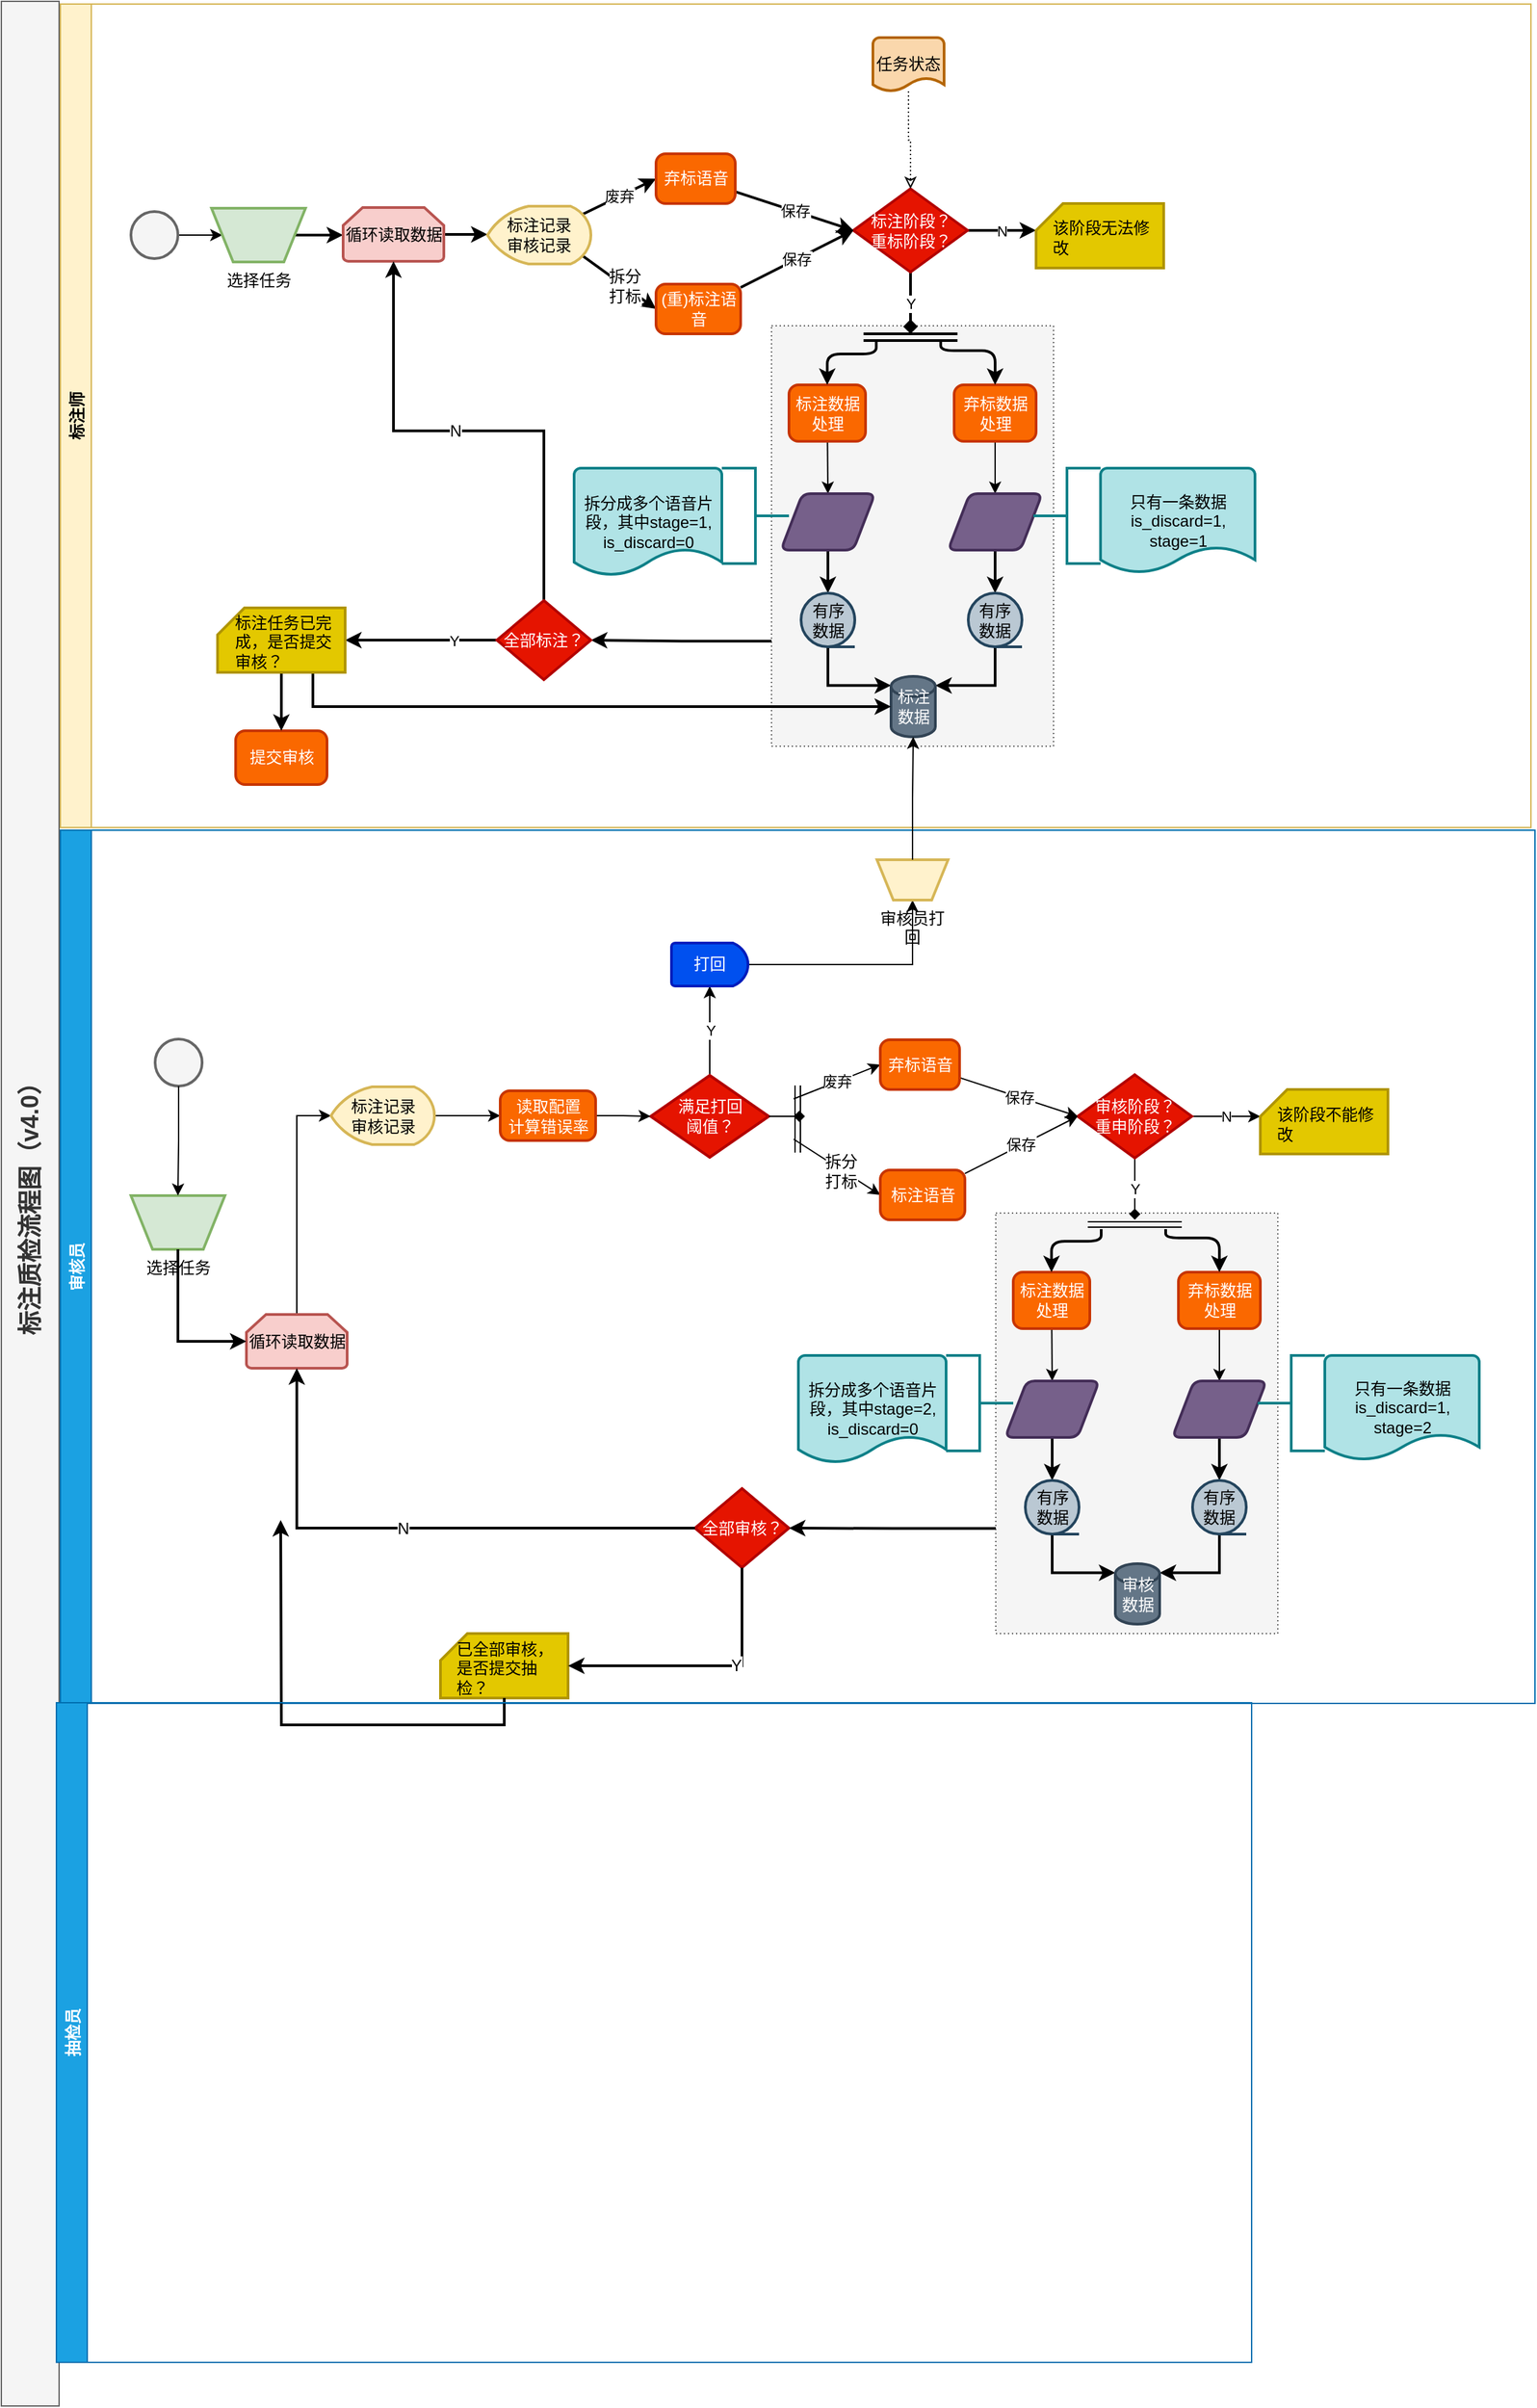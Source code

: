 <mxfile version="11.3.2" type="github" pages="1"><diagram id="u58Il5LebJj5SQy6znpF" name="第 1 页"><mxGraphModel dx="1412" dy="2069" grid="1" gridSize="10" guides="1" tooltips="1" connect="1" arrows="1" fold="1" page="1" pageScale="1" pageWidth="827" pageHeight="1169" math="0" shadow="0"><root><mxCell id="0"/><mxCell id="1" parent="0"/><mxCell id="zQAhxZt7NQ1w7nsfqlbU-1" value="标注师" style="swimlane;fillColor=#fff2cc;strokeColor=#d6b656;rotation=-90;" vertex="1" parent="1"><mxGeometry x="385" y="-326" width="613" height="1095" as="geometry"/></mxCell><mxCell id="zQAhxZt7NQ1w7nsfqlbU-2" value="" style="rounded=0;whiteSpace=wrap;html=1;fillColor=#f5f5f5;strokeColor=#666666;fontColor=#333333;dashed=1;dashPattern=1 2;" vertex="1" parent="zQAhxZt7NQ1w7nsfqlbU-1"><mxGeometry x="288.5" y="480.5" width="210" height="313" as="geometry"/></mxCell><mxCell id="zQAhxZt7NQ1w7nsfqlbU-3" style="edgeStyle=orthogonalEdgeStyle;rounded=0;orthogonalLoop=1;jettySize=auto;html=1;exitX=0;exitY=0.75;exitDx=0;exitDy=0;entryX=1;entryY=0.5;entryDx=0;entryDy=0;entryPerimeter=0;endArrow=classic;endFill=1;strokeWidth=2;" edge="1" parent="zQAhxZt7NQ1w7nsfqlbU-1" source="zQAhxZt7NQ1w7nsfqlbU-2" target="zQAhxZt7NQ1w7nsfqlbU-43"><mxGeometry relative="1" as="geometry"/></mxCell><mxCell id="zQAhxZt7NQ1w7nsfqlbU-4" style="edgeStyle=orthogonalEdgeStyle;rounded=0;orthogonalLoop=1;jettySize=auto;html=1;entryX=0;entryY=0.5;entryDx=0;entryDy=0;" edge="1" parent="zQAhxZt7NQ1w7nsfqlbU-1" source="zQAhxZt7NQ1w7nsfqlbU-5" target="zQAhxZt7NQ1w7nsfqlbU-10"><mxGeometry relative="1" as="geometry"/></mxCell><mxCell id="zQAhxZt7NQ1w7nsfqlbU-5" value="" style="strokeWidth=2;html=1;shape=mxgraph.flowchart.start_2;whiteSpace=wrap;rotation=-90;fillColor=#f5f5f5;strokeColor=#666666;fontColor=#333333;" vertex="1" parent="zQAhxZt7NQ1w7nsfqlbU-1"><mxGeometry x="-188.5" y="395.5" width="35" height="35" as="geometry"/></mxCell><mxCell id="zQAhxZt7NQ1w7nsfqlbU-6" style="rounded=0;orthogonalLoop=1;jettySize=auto;html=1;entryX=0;entryY=0.5;entryDx=0;entryDy=0;exitX=0.92;exitY=0.86;exitDx=0;exitDy=0;exitPerimeter=0;strokeWidth=2;" edge="1" parent="zQAhxZt7NQ1w7nsfqlbU-1" source="zQAhxZt7NQ1w7nsfqlbU-106" target="zQAhxZt7NQ1w7nsfqlbU-17"><mxGeometry relative="1" as="geometry"><mxPoint x="196" y="431.9" as="sourcePoint"/></mxGeometry></mxCell><mxCell id="zQAhxZt7NQ1w7nsfqlbU-7" value="拆分&lt;br&gt;打标" style="text;html=1;resizable=0;points=[];align=center;verticalAlign=middle;labelBackgroundColor=#ffffff;" vertex="1" connectable="0" parent="zQAhxZt7NQ1w7nsfqlbU-6"><mxGeometry x="-0.23" y="-1" relative="1" as="geometry"><mxPoint x="10" y="6.5" as="offset"/></mxGeometry></mxCell><mxCell id="zQAhxZt7NQ1w7nsfqlbU-8" value="废弃" style="edgeStyle=none;rounded=0;orthogonalLoop=1;jettySize=auto;html=1;exitX=0.92;exitY=0.14;exitDx=0;exitDy=0;entryX=0;entryY=0.5;entryDx=0;entryDy=0;exitPerimeter=0;strokeWidth=2;" edge="1" parent="zQAhxZt7NQ1w7nsfqlbU-1" source="zQAhxZt7NQ1w7nsfqlbU-106" target="zQAhxZt7NQ1w7nsfqlbU-19"><mxGeometry relative="1" as="geometry"><mxPoint x="197.5" y="412.5" as="sourcePoint"/></mxGeometry></mxCell><mxCell id="zQAhxZt7NQ1w7nsfqlbU-108" style="edgeStyle=orthogonalEdgeStyle;rounded=0;orthogonalLoop=1;jettySize=auto;html=1;exitX=1;exitY=0.5;exitDx=0;exitDy=0;entryX=0;entryY=0.5;entryDx=0;entryDy=0;entryPerimeter=0;strokeWidth=2;" edge="1" parent="zQAhxZt7NQ1w7nsfqlbU-1" source="zQAhxZt7NQ1w7nsfqlbU-10" target="zQAhxZt7NQ1w7nsfqlbU-38"><mxGeometry relative="1" as="geometry"/></mxCell><mxCell id="zQAhxZt7NQ1w7nsfqlbU-10" value="选择任务" style="verticalLabelPosition=bottom;verticalAlign=top;html=1;strokeWidth=2;shape=trapezoid;perimeter=trapezoidPerimeter;whiteSpace=wrap;size=0.23;arcSize=10;flipV=1;fillColor=#d5e8d4;rotation=0;strokeColor=#82b366;" vertex="1" parent="zQAhxZt7NQ1w7nsfqlbU-1"><mxGeometry x="-128.5" y="393" width="70" height="40" as="geometry"/></mxCell><mxCell id="zQAhxZt7NQ1w7nsfqlbU-11" value="N" style="edgeStyle=orthogonalEdgeStyle;rounded=0;orthogonalLoop=1;jettySize=auto;html=1;entryX=0;entryY=0;entryDx=0;entryDy=20;entryPerimeter=0;strokeWidth=2;" edge="1" parent="zQAhxZt7NQ1w7nsfqlbU-1" source="zQAhxZt7NQ1w7nsfqlbU-13" target="zQAhxZt7NQ1w7nsfqlbU-14"><mxGeometry relative="1" as="geometry"/></mxCell><mxCell id="zQAhxZt7NQ1w7nsfqlbU-12" value="Y" style="edgeStyle=none;rounded=0;orthogonalLoop=1;jettySize=auto;html=1;exitX=0.5;exitY=1;exitDx=0;exitDy=0;exitPerimeter=0;entryX=0.5;entryY=0;entryDx=0;entryDy=0;endArrow=diamond;endFill=1;strokeWidth=2;" edge="1" parent="zQAhxZt7NQ1w7nsfqlbU-1" source="zQAhxZt7NQ1w7nsfqlbU-13"><mxGeometry relative="1" as="geometry"><mxPoint x="392" y="486.5" as="targetPoint"/></mxGeometry></mxCell><mxCell id="zQAhxZt7NQ1w7nsfqlbU-13" value="标注阶段？&lt;br&gt;重标阶段？" style="strokeWidth=2;html=1;shape=mxgraph.flowchart.decision;whiteSpace=wrap;fillColor=#e51400;strokeColor=#B20000;fontColor=#ffffff;" vertex="1" parent="zQAhxZt7NQ1w7nsfqlbU-1"><mxGeometry x="349.5" y="378.5" width="85" height="62" as="geometry"/></mxCell><mxCell id="zQAhxZt7NQ1w7nsfqlbU-14" value="" style="verticalLabelPosition=bottom;verticalAlign=top;html=1;strokeWidth=2;shape=card;whiteSpace=wrap;size=20;arcSize=12;fillColor=#e3c800;strokeColor=#B09500;fontColor=#ffffff;" vertex="1" parent="zQAhxZt7NQ1w7nsfqlbU-1"><mxGeometry x="485.5" y="389.5" width="95" height="48" as="geometry"/></mxCell><mxCell id="zQAhxZt7NQ1w7nsfqlbU-15" value="该阶段无法修改" style="text;html=1;strokeColor=none;fillColor=none;align=left;verticalAlign=middle;whiteSpace=wrap;rounded=0;" vertex="1" parent="zQAhxZt7NQ1w7nsfqlbU-1"><mxGeometry x="495.5" y="405" width="75" height="20" as="geometry"/></mxCell><mxCell id="zQAhxZt7NQ1w7nsfqlbU-16" value="保存" style="edgeStyle=none;rounded=0;orthogonalLoop=1;jettySize=auto;html=1;entryX=0;entryY=0.5;entryDx=0;entryDy=0;entryPerimeter=0;strokeWidth=2;" edge="1" parent="zQAhxZt7NQ1w7nsfqlbU-1" source="zQAhxZt7NQ1w7nsfqlbU-17" target="zQAhxZt7NQ1w7nsfqlbU-13"><mxGeometry relative="1" as="geometry"/></mxCell><mxCell id="zQAhxZt7NQ1w7nsfqlbU-17" value="(重)标注语音" style="rounded=1;whiteSpace=wrap;html=1;absoluteArcSize=1;arcSize=14;strokeWidth=2;fillColor=#fa6800;strokeColor=#C73500;fontColor=#ffffff;" vertex="1" parent="zQAhxZt7NQ1w7nsfqlbU-1"><mxGeometry x="202.5" y="449.5" width="63" height="37" as="geometry"/></mxCell><mxCell id="zQAhxZt7NQ1w7nsfqlbU-18" value="保存" style="edgeStyle=none;rounded=0;orthogonalLoop=1;jettySize=auto;html=1;entryX=0;entryY=0.5;entryDx=0;entryDy=0;entryPerimeter=0;strokeWidth=2;" edge="1" parent="zQAhxZt7NQ1w7nsfqlbU-1" source="zQAhxZt7NQ1w7nsfqlbU-19" target="zQAhxZt7NQ1w7nsfqlbU-13"><mxGeometry relative="1" as="geometry"><mxPoint x="342.5" y="405.5" as="targetPoint"/></mxGeometry></mxCell><mxCell id="zQAhxZt7NQ1w7nsfqlbU-19" value="弃标语音" style="rounded=1;whiteSpace=wrap;html=1;absoluteArcSize=1;arcSize=14;strokeWidth=2;fillColor=#fa6800;strokeColor=#C73500;fontColor=#ffffff;" vertex="1" parent="zQAhxZt7NQ1w7nsfqlbU-1"><mxGeometry x="202.5" y="352.5" width="59" height="37" as="geometry"/></mxCell><mxCell id="zQAhxZt7NQ1w7nsfqlbU-20" value="" style="shape=link;html=1;strokeWidth=2;" edge="1" parent="zQAhxZt7NQ1w7nsfqlbU-1"><mxGeometry width="50" height="50" relative="1" as="geometry"><mxPoint x="357" y="489" as="sourcePoint"/><mxPoint x="427" y="489" as="targetPoint"/></mxGeometry></mxCell><mxCell id="zQAhxZt7NQ1w7nsfqlbU-21" style="edgeStyle=none;rounded=0;orthogonalLoop=1;jettySize=auto;html=1;entryX=0.5;entryY=0;entryDx=0;entryDy=0;endArrow=classic;endFill=1;" edge="1" parent="zQAhxZt7NQ1w7nsfqlbU-1" source="zQAhxZt7NQ1w7nsfqlbU-22" target="zQAhxZt7NQ1w7nsfqlbU-26"><mxGeometry relative="1" as="geometry"/></mxCell><mxCell id="zQAhxZt7NQ1w7nsfqlbU-22" value="标注数据处理" style="rounded=1;whiteSpace=wrap;html=1;absoluteArcSize=1;arcSize=14;strokeWidth=2;fillColor=#fa6800;strokeColor=#C73500;fontColor=#ffffff;" vertex="1" parent="zQAhxZt7NQ1w7nsfqlbU-1"><mxGeometry x="301.5" y="524.5" width="57" height="42" as="geometry"/></mxCell><mxCell id="zQAhxZt7NQ1w7nsfqlbU-23" style="edgeStyle=none;rounded=0;orthogonalLoop=1;jettySize=auto;html=1;entryX=0.5;entryY=0;entryDx=0;entryDy=0;endArrow=classic;endFill=1;" edge="1" parent="zQAhxZt7NQ1w7nsfqlbU-1" source="zQAhxZt7NQ1w7nsfqlbU-24" target="zQAhxZt7NQ1w7nsfqlbU-28"><mxGeometry relative="1" as="geometry"/></mxCell><mxCell id="zQAhxZt7NQ1w7nsfqlbU-24" value="弃标数据处理" style="rounded=1;whiteSpace=wrap;html=1;absoluteArcSize=1;arcSize=14;strokeWidth=2;fillColor=#fa6800;strokeColor=#C73500;fontColor=#ffffff;" vertex="1" parent="zQAhxZt7NQ1w7nsfqlbU-1"><mxGeometry x="424.5" y="524.5" width="61" height="42" as="geometry"/></mxCell><mxCell id="zQAhxZt7NQ1w7nsfqlbU-25" style="edgeStyle=orthogonalEdgeStyle;rounded=0;orthogonalLoop=1;jettySize=auto;html=1;endArrow=classic;endFill=1;strokeWidth=2;" edge="1" parent="zQAhxZt7NQ1w7nsfqlbU-1" source="zQAhxZt7NQ1w7nsfqlbU-26" target="zQAhxZt7NQ1w7nsfqlbU-34"><mxGeometry relative="1" as="geometry"/></mxCell><mxCell id="zQAhxZt7NQ1w7nsfqlbU-26" value="" style="verticalLabelPosition=bottom;verticalAlign=top;html=1;strokeWidth=2;shape=parallelogram;perimeter=parallelogramPerimeter;whiteSpace=wrap;rounded=1;arcSize=12;size=0.23;fillColor=#76608a;strokeColor=#432D57;fontColor=#ffffff;" vertex="1" parent="zQAhxZt7NQ1w7nsfqlbU-1"><mxGeometry x="295.5" y="605.5" width="70" height="42" as="geometry"/></mxCell><mxCell id="zQAhxZt7NQ1w7nsfqlbU-27" style="edgeStyle=orthogonalEdgeStyle;rounded=0;orthogonalLoop=1;jettySize=auto;html=1;endArrow=classic;endFill=1;strokeWidth=2;" edge="1" parent="zQAhxZt7NQ1w7nsfqlbU-1" source="zQAhxZt7NQ1w7nsfqlbU-28" target="zQAhxZt7NQ1w7nsfqlbU-36"><mxGeometry relative="1" as="geometry"/></mxCell><mxCell id="zQAhxZt7NQ1w7nsfqlbU-28" value="" style="verticalLabelPosition=bottom;verticalAlign=top;html=1;strokeWidth=2;shape=parallelogram;perimeter=parallelogramPerimeter;whiteSpace=wrap;rounded=1;arcSize=12;size=0.23;fillColor=#76608a;strokeColor=#432D57;fontColor=#ffffff;" vertex="1" parent="zQAhxZt7NQ1w7nsfqlbU-1"><mxGeometry x="420" y="605.5" width="70" height="42" as="geometry"/></mxCell><mxCell id="zQAhxZt7NQ1w7nsfqlbU-29" value="" style="strokeWidth=2;html=1;shape=mxgraph.flowchart.annotation_2;align=left;pointerEvents=1;fillColor=#b0e3e6;strokeColor=#0e8088;" vertex="1" parent="zQAhxZt7NQ1w7nsfqlbU-1"><mxGeometry x="483.5" y="586.5" width="50" height="71" as="geometry"/></mxCell><mxCell id="zQAhxZt7NQ1w7nsfqlbU-30" value="只有一条数据&lt;br&gt;is_discard=1,&lt;br&gt;stage=1" style="strokeWidth=2;html=1;shape=mxgraph.flowchart.document2;whiteSpace=wrap;size=0.25;fillColor=#b0e3e6;strokeColor=#0e8088;" vertex="1" parent="zQAhxZt7NQ1w7nsfqlbU-1"><mxGeometry x="533.5" y="586.5" width="115" height="78" as="geometry"/></mxCell><mxCell id="zQAhxZt7NQ1w7nsfqlbU-31" value="" style="strokeWidth=2;html=1;shape=mxgraph.flowchart.annotation_2;align=left;pointerEvents=1;fillColor=#b0e3e6;rotation=180;strokeColor=#0e8088;" vertex="1" parent="zQAhxZt7NQ1w7nsfqlbU-1"><mxGeometry x="251.5" y="586.5" width="50" height="71" as="geometry"/></mxCell><mxCell id="zQAhxZt7NQ1w7nsfqlbU-32" value="拆分成多个语音片段，其中stage=1,&lt;br&gt;is_discard=0" style="strokeWidth=2;html=1;shape=mxgraph.flowchart.document2;whiteSpace=wrap;size=0.25;fillColor=#b0e3e6;strokeColor=#0e8088;" vertex="1" parent="zQAhxZt7NQ1w7nsfqlbU-1"><mxGeometry x="141.5" y="586.5" width="110" height="80" as="geometry"/></mxCell><mxCell id="zQAhxZt7NQ1w7nsfqlbU-33" style="edgeStyle=orthogonalEdgeStyle;rounded=0;orthogonalLoop=1;jettySize=auto;html=1;entryX=0;entryY=0.15;entryDx=0;entryDy=0;entryPerimeter=0;endArrow=classic;endFill=1;strokeWidth=2;exitX=0.5;exitY=1;exitDx=0;exitDy=0;exitPerimeter=0;" edge="1" parent="zQAhxZt7NQ1w7nsfqlbU-1" source="zQAhxZt7NQ1w7nsfqlbU-34" target="zQAhxZt7NQ1w7nsfqlbU-37"><mxGeometry relative="1" as="geometry"/></mxCell><mxCell id="zQAhxZt7NQ1w7nsfqlbU-34" value="有序&lt;br&gt;数据" style="strokeWidth=2;html=1;shape=mxgraph.flowchart.sequential_data;whiteSpace=wrap;fillColor=#bac8d3;strokeColor=#23445d;" vertex="1" parent="zQAhxZt7NQ1w7nsfqlbU-1"><mxGeometry x="310.5" y="679.5" width="40" height="40" as="geometry"/></mxCell><mxCell id="zQAhxZt7NQ1w7nsfqlbU-35" style="edgeStyle=orthogonalEdgeStyle;rounded=0;orthogonalLoop=1;jettySize=auto;html=1;entryX=1;entryY=0.15;entryDx=0;entryDy=0;entryPerimeter=0;endArrow=classic;endFill=1;strokeWidth=2;exitX=0.5;exitY=1;exitDx=0;exitDy=0;exitPerimeter=0;" edge="1" parent="zQAhxZt7NQ1w7nsfqlbU-1" source="zQAhxZt7NQ1w7nsfqlbU-36" target="zQAhxZt7NQ1w7nsfqlbU-37"><mxGeometry relative="1" as="geometry"/></mxCell><mxCell id="zQAhxZt7NQ1w7nsfqlbU-36" value="有序&lt;br&gt;数据" style="strokeWidth=2;html=1;shape=mxgraph.flowchart.sequential_data;whiteSpace=wrap;fillColor=#bac8d3;strokeColor=#23445d;" vertex="1" parent="zQAhxZt7NQ1w7nsfqlbU-1"><mxGeometry x="435" y="679.5" width="40" height="40" as="geometry"/></mxCell><mxCell id="zQAhxZt7NQ1w7nsfqlbU-37" value="标注数据" style="strokeWidth=2;html=1;shape=mxgraph.flowchart.database;whiteSpace=wrap;fillColor=#647687;strokeColor=#314354;fontColor=#ffffff;" vertex="1" parent="zQAhxZt7NQ1w7nsfqlbU-1"><mxGeometry x="377.5" y="741.5" width="33" height="45" as="geometry"/></mxCell><mxCell id="zQAhxZt7NQ1w7nsfqlbU-109" style="edgeStyle=orthogonalEdgeStyle;rounded=0;orthogonalLoop=1;jettySize=auto;html=1;exitX=1;exitY=0.5;exitDx=0;exitDy=0;exitPerimeter=0;entryX=0;entryY=0.5;entryDx=0;entryDy=0;entryPerimeter=0;strokeWidth=2;" edge="1" parent="zQAhxZt7NQ1w7nsfqlbU-1" source="zQAhxZt7NQ1w7nsfqlbU-38" target="zQAhxZt7NQ1w7nsfqlbU-106"><mxGeometry relative="1" as="geometry"/></mxCell><mxCell id="zQAhxZt7NQ1w7nsfqlbU-38" value="循环读取数据" style="strokeWidth=2;html=1;shape=mxgraph.flowchart.loop_limit;whiteSpace=wrap;fillColor=#f8cecc;strokeColor=#b85450;" vertex="1" parent="zQAhxZt7NQ1w7nsfqlbU-1"><mxGeometry x="-30.5" y="392.5" width="75" height="40" as="geometry"/></mxCell><mxCell id="zQAhxZt7NQ1w7nsfqlbU-39" value="" style="endArrow=classic;html=1;edgeStyle=orthogonalEdgeStyle;entryX=0.5;entryY=0;entryDx=0;entryDy=0;strokeWidth=2;" edge="1" parent="zQAhxZt7NQ1w7nsfqlbU-1" target="zQAhxZt7NQ1w7nsfqlbU-22"><mxGeometry width="50" height="50" relative="1" as="geometry"><mxPoint x="366.5" y="491.5" as="sourcePoint"/><mxPoint x="232" y="511.5" as="targetPoint"/><Array as="points"><mxPoint x="366.5" y="501.5"/><mxPoint x="330.5" y="501.5"/></Array></mxGeometry></mxCell><mxCell id="zQAhxZt7NQ1w7nsfqlbU-40" style="edgeStyle=orthogonalEdgeStyle;rounded=0;orthogonalLoop=1;jettySize=auto;html=1;entryX=0.5;entryY=1;entryDx=0;entryDy=0;entryPerimeter=0;endArrow=classic;endFill=1;strokeWidth=2;exitX=0.5;exitY=0;exitDx=0;exitDy=0;exitPerimeter=0;" edge="1" parent="zQAhxZt7NQ1w7nsfqlbU-1" source="zQAhxZt7NQ1w7nsfqlbU-43" target="zQAhxZt7NQ1w7nsfqlbU-38"><mxGeometry relative="1" as="geometry"/></mxCell><mxCell id="zQAhxZt7NQ1w7nsfqlbU-41" value="N" style="text;html=1;resizable=0;points=[];align=center;verticalAlign=middle;labelBackgroundColor=#ffffff;" vertex="1" connectable="0" parent="zQAhxZt7NQ1w7nsfqlbU-40"><mxGeometry y="-10" relative="1" as="geometry"><mxPoint x="-10" y="10" as="offset"/></mxGeometry></mxCell><mxCell id="zQAhxZt7NQ1w7nsfqlbU-42" value="Y" style="edgeStyle=orthogonalEdgeStyle;rounded=0;orthogonalLoop=1;jettySize=auto;html=1;exitX=0;exitY=0.5;exitDx=0;exitDy=0;exitPerimeter=0;entryX=1;entryY=0.5;entryDx=0;entryDy=0;endArrow=classic;endFill=1;strokeWidth=2;entryPerimeter=0;" edge="1" parent="zQAhxZt7NQ1w7nsfqlbU-1" source="zQAhxZt7NQ1w7nsfqlbU-43" target="zQAhxZt7NQ1w7nsfqlbU-48"><mxGeometry x="-0.429" relative="1" as="geometry"><mxPoint as="offset"/></mxGeometry></mxCell><mxCell id="zQAhxZt7NQ1w7nsfqlbU-43" value="全部标注？" style="strokeWidth=2;html=1;shape=mxgraph.flowchart.decision;whiteSpace=wrap;fillColor=#e51400;strokeColor=#B20000;fontColor=#ffffff;" vertex="1" parent="zQAhxZt7NQ1w7nsfqlbU-1"><mxGeometry x="84" y="685" width="70" height="59" as="geometry"/></mxCell><mxCell id="zQAhxZt7NQ1w7nsfqlbU-44" value="" style="endArrow=classic;html=1;entryX=0.5;entryY=0;entryDx=0;entryDy=0;edgeStyle=orthogonalEdgeStyle;strokeWidth=2;" edge="1" parent="zQAhxZt7NQ1w7nsfqlbU-1" target="zQAhxZt7NQ1w7nsfqlbU-24"><mxGeometry width="50" height="50" relative="1" as="geometry"><mxPoint x="414.5" y="491.5" as="sourcePoint"/><mxPoint x="616" y="503.5" as="targetPoint"/><Array as="points"><mxPoint x="414.5" y="499"/><mxPoint x="455.5" y="499"/></Array></mxGeometry></mxCell><mxCell id="zQAhxZt7NQ1w7nsfqlbU-45" style="edgeStyle=orthogonalEdgeStyle;rounded=0;orthogonalLoop=1;jettySize=auto;html=1;entryX=0;entryY=0.5;entryDx=0;entryDy=0;entryPerimeter=0;endArrow=classic;endFill=1;strokeWidth=2;" edge="1" parent="zQAhxZt7NQ1w7nsfqlbU-1" target="zQAhxZt7NQ1w7nsfqlbU-37"><mxGeometry relative="1" as="geometry"><mxPoint x="-53" y="739" as="sourcePoint"/><Array as="points"><mxPoint x="-53" y="764"/></Array></mxGeometry></mxCell><mxCell id="zQAhxZt7NQ1w7nsfqlbU-46" value="提交审核" style="rounded=1;whiteSpace=wrap;html=1;absoluteArcSize=1;arcSize=14;strokeWidth=2;fillColor=#fa6800;strokeColor=#C73500;fontColor=#ffffff;" vertex="1" parent="zQAhxZt7NQ1w7nsfqlbU-1"><mxGeometry x="-110.5" y="782" width="68" height="40" as="geometry"/></mxCell><mxCell id="zQAhxZt7NQ1w7nsfqlbU-47" style="edgeStyle=orthogonalEdgeStyle;rounded=0;orthogonalLoop=1;jettySize=auto;html=1;entryX=0.5;entryY=0;entryDx=0;entryDy=0;endArrow=classic;endFill=1;strokeWidth=2;" edge="1" parent="zQAhxZt7NQ1w7nsfqlbU-1" source="zQAhxZt7NQ1w7nsfqlbU-48" target="zQAhxZt7NQ1w7nsfqlbU-46"><mxGeometry relative="1" as="geometry"/></mxCell><mxCell id="zQAhxZt7NQ1w7nsfqlbU-48" value="" style="verticalLabelPosition=bottom;verticalAlign=top;html=1;strokeWidth=2;shape=card;whiteSpace=wrap;size=20;arcSize=12;fillColor=#e3c800;strokeColor=#B09500;fontColor=#ffffff;" vertex="1" parent="zQAhxZt7NQ1w7nsfqlbU-1"><mxGeometry x="-124" y="690.5" width="95" height="48" as="geometry"/></mxCell><mxCell id="zQAhxZt7NQ1w7nsfqlbU-49" value="标注任务已完成，是否提交审核？" style="text;html=1;strokeColor=none;fillColor=none;align=left;verticalAlign=middle;whiteSpace=wrap;rounded=0;" vertex="1" parent="zQAhxZt7NQ1w7nsfqlbU-1"><mxGeometry x="-113" y="706" width="75" height="20" as="geometry"/></mxCell><mxCell id="zQAhxZt7NQ1w7nsfqlbU-106" value="标注记录&lt;br&gt;审核记录" style="strokeWidth=2;html=1;shape=mxgraph.flowchart.display;whiteSpace=wrap;fillColor=#fff2cc;strokeColor=#d6b656;" vertex="1" parent="zQAhxZt7NQ1w7nsfqlbU-1"><mxGeometry x="77" y="391.5" width="77" height="43" as="geometry"/></mxCell><mxCell id="zQAhxZt7NQ1w7nsfqlbU-50" value="审核员" style="swimlane;fillColor=#1ba1e2;strokeColor=#006EAF;rotation=-90;fontColor=#ffffff;" vertex="1" parent="1"><mxGeometry x="368" y="306" width="650" height="1098" as="geometry"/></mxCell><mxCell id="zQAhxZt7NQ1w7nsfqlbU-52" value="" style="verticalLabelPosition=bottom;verticalAlign=top;html=1;strokeWidth=2;shape=card;whiteSpace=wrap;size=20;arcSize=12;fillColor=#e3c800;strokeColor=#B09500;fontColor=#ffffff;" vertex="1" parent="zQAhxZt7NQ1w7nsfqlbU-50"><mxGeometry x="59" y="822" width="95" height="48" as="geometry"/></mxCell><mxCell id="zQAhxZt7NQ1w7nsfqlbU-53" value="已全部审核，是否提交抽检？" style="text;html=1;strokeColor=none;fillColor=none;align=left;verticalAlign=middle;whiteSpace=wrap;rounded=0;" vertex="1" parent="zQAhxZt7NQ1w7nsfqlbU-50"><mxGeometry x="69" y="837.5" width="75" height="20" as="geometry"/></mxCell><mxCell id="zQAhxZt7NQ1w7nsfqlbU-116" style="edgeStyle=orthogonalEdgeStyle;rounded=0;orthogonalLoop=1;jettySize=auto;html=1;entryX=0;entryY=0.5;entryDx=0;entryDy=0;entryPerimeter=0;endArrow=classic;endFill=1;strokeWidth=1;exitX=0.5;exitY=0;exitDx=0;exitDy=0;exitPerimeter=0;" edge="1" parent="zQAhxZt7NQ1w7nsfqlbU-50" source="zQAhxZt7NQ1w7nsfqlbU-90" target="zQAhxZt7NQ1w7nsfqlbU-112"><mxGeometry relative="1" as="geometry"/></mxCell><mxCell id="zQAhxZt7NQ1w7nsfqlbU-90" value="循环读取数据" style="strokeWidth=2;html=1;shape=mxgraph.flowchart.loop_limit;whiteSpace=wrap;fillColor=#f8cecc;strokeColor=#b85450;" vertex="1" parent="zQAhxZt7NQ1w7nsfqlbU-50"><mxGeometry x="-85.5" y="584.5" width="75" height="40" as="geometry"/></mxCell><mxCell id="zQAhxZt7NQ1w7nsfqlbU-117" style="edgeStyle=orthogonalEdgeStyle;rounded=0;orthogonalLoop=1;jettySize=auto;html=1;exitX=1;exitY=0.5;exitDx=0;exitDy=0;exitPerimeter=0;entryX=0;entryY=0.5;entryDx=0;entryDy=0;endArrow=classic;endFill=1;strokeWidth=1;" edge="1" parent="zQAhxZt7NQ1w7nsfqlbU-50" source="zQAhxZt7NQ1w7nsfqlbU-112" target="zQAhxZt7NQ1w7nsfqlbU-114"><mxGeometry relative="1" as="geometry"/></mxCell><mxCell id="zQAhxZt7NQ1w7nsfqlbU-112" value="标注记录&lt;br&gt;审核记录" style="strokeWidth=2;html=1;shape=mxgraph.flowchart.display;whiteSpace=wrap;fillColor=#fff2cc;strokeColor=#d6b656;" vertex="1" parent="zQAhxZt7NQ1w7nsfqlbU-50"><mxGeometry x="-22.5" y="415" width="77" height="43" as="geometry"/></mxCell><mxCell id="zQAhxZt7NQ1w7nsfqlbU-119" value="Y" style="edgeStyle=orthogonalEdgeStyle;rounded=0;orthogonalLoop=1;jettySize=auto;html=1;exitX=0.5;exitY=0;exitDx=0;exitDy=0;exitPerimeter=0;entryX=0.5;entryY=1;entryDx=0;entryDy=0;entryPerimeter=0;endArrow=classic;endFill=1;strokeWidth=1;" edge="1" parent="zQAhxZt7NQ1w7nsfqlbU-50" source="zQAhxZt7NQ1w7nsfqlbU-113" target="zQAhxZt7NQ1w7nsfqlbU-125"><mxGeometry relative="1" as="geometry"><mxPoint x="260" y="365" as="targetPoint"/></mxGeometry></mxCell><mxCell id="zQAhxZt7NQ1w7nsfqlbU-113" value="满足打回&lt;br&gt;阈值？" style="strokeWidth=2;html=1;shape=mxgraph.flowchart.decision;whiteSpace=wrap;fillColor=#e51400;strokeColor=#B20000;fontColor=#ffffff;" vertex="1" parent="zQAhxZt7NQ1w7nsfqlbU-50"><mxGeometry x="215.5" y="406.5" width="88" height="61" as="geometry"/></mxCell><mxCell id="zQAhxZt7NQ1w7nsfqlbU-115" style="edgeStyle=orthogonalEdgeStyle;rounded=0;orthogonalLoop=1;jettySize=auto;html=1;exitX=1;exitY=0.5;exitDx=0;exitDy=0;entryX=0;entryY=0.5;entryDx=0;entryDy=0;entryPerimeter=0;endArrow=classic;endFill=1;strokeWidth=1;" edge="1" parent="zQAhxZt7NQ1w7nsfqlbU-50" source="zQAhxZt7NQ1w7nsfqlbU-114" target="zQAhxZt7NQ1w7nsfqlbU-113"><mxGeometry relative="1" as="geometry"/></mxCell><mxCell id="zQAhxZt7NQ1w7nsfqlbU-114" value="读取配置&lt;br&gt;计算错误率" style="rounded=1;whiteSpace=wrap;html=1;absoluteArcSize=1;arcSize=14;strokeWidth=2;fillColor=#fa6800;strokeColor=#C73500;fontColor=#ffffff;" vertex="1" parent="zQAhxZt7NQ1w7nsfqlbU-50"><mxGeometry x="103.5" y="418" width="71" height="37" as="geometry"/></mxCell><mxCell id="zQAhxZt7NQ1w7nsfqlbU-62" value="选择任务" style="verticalLabelPosition=bottom;verticalAlign=top;html=1;strokeWidth=2;shape=trapezoid;perimeter=trapezoidPerimeter;whiteSpace=wrap;size=0.23;arcSize=10;flipV=1;fillColor=#d5e8d4;rotation=0;strokeColor=#82b366;" vertex="1" parent="zQAhxZt7NQ1w7nsfqlbU-50"><mxGeometry x="-171.5" y="496" width="70" height="40" as="geometry"/></mxCell><mxCell id="zQAhxZt7NQ1w7nsfqlbU-61" style="edgeStyle=orthogonalEdgeStyle;rounded=0;orthogonalLoop=1;jettySize=auto;html=1;entryX=0;entryY=0.5;entryDx=0;entryDy=0;entryPerimeter=0;endArrow=classic;endFill=1;strokeWidth=2;exitX=0.5;exitY=1;exitDx=0;exitDy=0;" edge="1" parent="zQAhxZt7NQ1w7nsfqlbU-50" source="zQAhxZt7NQ1w7nsfqlbU-62" target="zQAhxZt7NQ1w7nsfqlbU-90"><mxGeometry relative="1" as="geometry"/></mxCell><mxCell id="zQAhxZt7NQ1w7nsfqlbU-57" value="" style="strokeWidth=2;html=1;shape=mxgraph.flowchart.start_2;whiteSpace=wrap;rotation=-90;fillColor=#f5f5f5;strokeColor=#666666;fontColor=#333333;" vertex="1" parent="zQAhxZt7NQ1w7nsfqlbU-50"><mxGeometry x="-153.5" y="379.5" width="35" height="35" as="geometry"/></mxCell><mxCell id="zQAhxZt7NQ1w7nsfqlbU-56" style="edgeStyle=orthogonalEdgeStyle;rounded=0;orthogonalLoop=1;jettySize=auto;html=1;entryX=0.5;entryY=0;entryDx=0;entryDy=0;exitX=0;exitY=0.5;exitDx=0;exitDy=0;exitPerimeter=0;" edge="1" parent="zQAhxZt7NQ1w7nsfqlbU-50" source="zQAhxZt7NQ1w7nsfqlbU-57" target="zQAhxZt7NQ1w7nsfqlbU-62"><mxGeometry relative="1" as="geometry"><mxPoint x="-158" y="476.5" as="sourcePoint"/></mxGeometry></mxCell><mxCell id="zQAhxZt7NQ1w7nsfqlbU-121" style="edgeStyle=orthogonalEdgeStyle;rounded=0;orthogonalLoop=1;jettySize=auto;html=1;entryX=0.5;entryY=1;entryDx=0;entryDy=0;endArrow=classic;endFill=1;strokeWidth=1;exitX=1;exitY=0.5;exitDx=0;exitDy=0;exitPerimeter=0;" edge="1" parent="zQAhxZt7NQ1w7nsfqlbU-50" source="zQAhxZt7NQ1w7nsfqlbU-125" target="zQAhxZt7NQ1w7nsfqlbU-120"><mxGeometry relative="1" as="geometry"><mxPoint x="260" y="332" as="sourcePoint"/></mxGeometry></mxCell><mxCell id="zQAhxZt7NQ1w7nsfqlbU-120" value="审核员打回" style="verticalLabelPosition=bottom;verticalAlign=top;html=1;strokeWidth=2;shape=trapezoid;perimeter=trapezoidPerimeter;whiteSpace=wrap;size=0.23;arcSize=10;flipV=1;fillColor=#fff2cc;strokeColor=#d6b656;" vertex="1" parent="zQAhxZt7NQ1w7nsfqlbU-50"><mxGeometry x="384" y="246" width="53" height="30" as="geometry"/></mxCell><mxCell id="zQAhxZt7NQ1w7nsfqlbU-125" value="打回" style="strokeWidth=2;html=1;shape=mxgraph.flowchart.delay;whiteSpace=wrap;fillColor=#0050ef;strokeColor=#001DBC;fontColor=#ffffff;" vertex="1" parent="zQAhxZt7NQ1w7nsfqlbU-50"><mxGeometry x="231" y="308" width="57" height="32" as="geometry"/></mxCell><mxCell id="zQAhxZt7NQ1w7nsfqlbU-127" value="" style="shape=link;html=1;endArrow=classic;endFill=1;strokeWidth=1;" edge="1" parent="zQAhxZt7NQ1w7nsfqlbU-50"><mxGeometry width="50" height="50" relative="1" as="geometry"><mxPoint x="325" y="464" as="sourcePoint"/><mxPoint x="325" y="414" as="targetPoint"/></mxGeometry></mxCell><mxCell id="zQAhxZt7NQ1w7nsfqlbU-96" value="全部审核？" style="strokeWidth=2;html=1;shape=mxgraph.flowchart.decision;whiteSpace=wrap;fillColor=#e51400;strokeColor=#B20000;fontColor=#ffffff;" vertex="1" parent="zQAhxZt7NQ1w7nsfqlbU-50"><mxGeometry x="248.5" y="714" width="70" height="59" as="geometry"/></mxCell><mxCell id="zQAhxZt7NQ1w7nsfqlbU-92" style="edgeStyle=orthogonalEdgeStyle;rounded=0;orthogonalLoop=1;jettySize=auto;html=1;entryX=0.5;entryY=1;entryDx=0;entryDy=0;entryPerimeter=0;endArrow=classic;endFill=1;strokeWidth=2;" edge="1" parent="zQAhxZt7NQ1w7nsfqlbU-50" source="zQAhxZt7NQ1w7nsfqlbU-96" target="zQAhxZt7NQ1w7nsfqlbU-90"><mxGeometry relative="1" as="geometry"/></mxCell><mxCell id="zQAhxZt7NQ1w7nsfqlbU-93" value="N" style="text;html=1;resizable=0;points=[];align=center;verticalAlign=middle;labelBackgroundColor=#ffffff;" vertex="1" connectable="0" parent="zQAhxZt7NQ1w7nsfqlbU-92"><mxGeometry y="-10" relative="1" as="geometry"><mxPoint x="-10" y="10" as="offset"/></mxGeometry></mxCell><mxCell id="zQAhxZt7NQ1w7nsfqlbU-94" style="edgeStyle=orthogonalEdgeStyle;rounded=0;orthogonalLoop=1;jettySize=auto;html=1;entryX=1;entryY=0.5;entryDx=0;entryDy=0;entryPerimeter=0;endArrow=classic;endFill=1;strokeWidth=2;exitX=0.5;exitY=1;exitDx=0;exitDy=0;exitPerimeter=0;" edge="1" parent="zQAhxZt7NQ1w7nsfqlbU-50" source="zQAhxZt7NQ1w7nsfqlbU-96" target="zQAhxZt7NQ1w7nsfqlbU-52"><mxGeometry relative="1" as="geometry"/></mxCell><mxCell id="zQAhxZt7NQ1w7nsfqlbU-95" value="Y" style="text;html=1;resizable=0;points=[];align=center;verticalAlign=middle;labelBackgroundColor=#ffffff;" vertex="1" connectable="0" parent="zQAhxZt7NQ1w7nsfqlbU-94"><mxGeometry x="-0.231" relative="1" as="geometry"><mxPoint as="offset"/></mxGeometry></mxCell><mxCell id="zQAhxZt7NQ1w7nsfqlbU-54" value="" style="rounded=0;whiteSpace=wrap;html=1;fillColor=#f5f5f5;strokeColor=#666666;fontColor=#333333;dashed=1;dashPattern=1 2;" vertex="1" parent="1"><mxGeometry x="840.5" y="815" width="210" height="313" as="geometry"/></mxCell><mxCell id="zQAhxZt7NQ1w7nsfqlbU-55" style="edgeStyle=orthogonalEdgeStyle;rounded=0;orthogonalLoop=1;jettySize=auto;html=1;exitX=0;exitY=0.75;exitDx=0;exitDy=0;entryX=1;entryY=0.5;entryDx=0;entryDy=0;entryPerimeter=0;endArrow=classic;endFill=1;strokeWidth=2;" edge="1" parent="1" source="zQAhxZt7NQ1w7nsfqlbU-54" target="zQAhxZt7NQ1w7nsfqlbU-96"><mxGeometry relative="1" as="geometry"><mxPoint x="706.5" y="1049.5" as="targetPoint"/></mxGeometry></mxCell><mxCell id="zQAhxZt7NQ1w7nsfqlbU-58" style="rounded=0;orthogonalLoop=1;jettySize=auto;html=1;entryX=0;entryY=0.5;entryDx=0;entryDy=0;" edge="1" parent="1" target="zQAhxZt7NQ1w7nsfqlbU-69"><mxGeometry relative="1" as="geometry"><mxPoint x="690" y="760" as="sourcePoint"/></mxGeometry></mxCell><mxCell id="zQAhxZt7NQ1w7nsfqlbU-59" value="拆分&lt;br&gt;打标" style="text;html=1;resizable=0;points=[];align=center;verticalAlign=middle;labelBackgroundColor=#ffffff;" vertex="1" connectable="0" parent="zQAhxZt7NQ1w7nsfqlbU-58"><mxGeometry x="-0.23" y="-1" relative="1" as="geometry"><mxPoint x="10" y="6.5" as="offset"/></mxGeometry></mxCell><mxCell id="zQAhxZt7NQ1w7nsfqlbU-60" value="废弃" style="edgeStyle=none;rounded=0;orthogonalLoop=1;jettySize=auto;html=1;entryX=0;entryY=0.5;entryDx=0;entryDy=0;" edge="1" parent="1" target="zQAhxZt7NQ1w7nsfqlbU-71"><mxGeometry relative="1" as="geometry"><mxPoint x="690" y="730" as="sourcePoint"/></mxGeometry></mxCell><mxCell id="zQAhxZt7NQ1w7nsfqlbU-63" value="N" style="edgeStyle=orthogonalEdgeStyle;rounded=0;orthogonalLoop=1;jettySize=auto;html=1;entryX=0;entryY=0;entryDx=0;entryDy=20;entryPerimeter=0;" edge="1" parent="1" source="zQAhxZt7NQ1w7nsfqlbU-65" target="zQAhxZt7NQ1w7nsfqlbU-66"><mxGeometry relative="1" as="geometry"/></mxCell><mxCell id="zQAhxZt7NQ1w7nsfqlbU-64" value="Y" style="edgeStyle=none;rounded=0;orthogonalLoop=1;jettySize=auto;html=1;exitX=0.5;exitY=1;exitDx=0;exitDy=0;exitPerimeter=0;entryX=0.5;entryY=0;entryDx=0;entryDy=0;endArrow=diamond;endFill=1;" edge="1" parent="1" source="zQAhxZt7NQ1w7nsfqlbU-65"><mxGeometry relative="1" as="geometry"><mxPoint x="944" y="820" as="targetPoint"/></mxGeometry></mxCell><mxCell id="zQAhxZt7NQ1w7nsfqlbU-65" value="审核阶段？&lt;br&gt;重申阶段？" style="strokeWidth=2;html=1;shape=mxgraph.flowchart.decision;whiteSpace=wrap;fillColor=#e51400;strokeColor=#B20000;fontColor=#ffffff;" vertex="1" parent="1"><mxGeometry x="901.5" y="712" width="85" height="62" as="geometry"/></mxCell><mxCell id="zQAhxZt7NQ1w7nsfqlbU-66" value="" style="verticalLabelPosition=bottom;verticalAlign=top;html=1;strokeWidth=2;shape=card;whiteSpace=wrap;size=20;arcSize=12;fillColor=#e3c800;strokeColor=#B09500;fontColor=#ffffff;" vertex="1" parent="1"><mxGeometry x="1037.5" y="723" width="95" height="48" as="geometry"/></mxCell><mxCell id="zQAhxZt7NQ1w7nsfqlbU-67" value="该阶段不能修改" style="text;html=1;strokeColor=none;fillColor=none;align=left;verticalAlign=middle;whiteSpace=wrap;rounded=0;" vertex="1" parent="1"><mxGeometry x="1047.5" y="738.5" width="75" height="20" as="geometry"/></mxCell><mxCell id="zQAhxZt7NQ1w7nsfqlbU-68" value="保存" style="edgeStyle=none;rounded=0;orthogonalLoop=1;jettySize=auto;html=1;entryX=0;entryY=0.5;entryDx=0;entryDy=0;entryPerimeter=0;" edge="1" parent="1" source="zQAhxZt7NQ1w7nsfqlbU-69" target="zQAhxZt7NQ1w7nsfqlbU-65"><mxGeometry relative="1" as="geometry"/></mxCell><mxCell id="zQAhxZt7NQ1w7nsfqlbU-69" value="标注语音" style="rounded=1;whiteSpace=wrap;html=1;absoluteArcSize=1;arcSize=14;strokeWidth=2;fillColor=#fa6800;strokeColor=#C73500;fontColor=#ffffff;" vertex="1" parent="1"><mxGeometry x="754.5" y="783" width="63" height="37" as="geometry"/></mxCell><mxCell id="zQAhxZt7NQ1w7nsfqlbU-70" value="保存" style="edgeStyle=none;rounded=0;orthogonalLoop=1;jettySize=auto;html=1;entryX=0;entryY=0.5;entryDx=0;entryDy=0;entryPerimeter=0;" edge="1" parent="1" source="zQAhxZt7NQ1w7nsfqlbU-71" target="zQAhxZt7NQ1w7nsfqlbU-65"><mxGeometry relative="1" as="geometry"><mxPoint x="567.5" y="919" as="targetPoint"/></mxGeometry></mxCell><mxCell id="zQAhxZt7NQ1w7nsfqlbU-71" value="弃标语音" style="rounded=1;whiteSpace=wrap;html=1;absoluteArcSize=1;arcSize=14;strokeWidth=2;fillColor=#fa6800;strokeColor=#C73500;fontColor=#ffffff;" vertex="1" parent="1"><mxGeometry x="754.5" y="686" width="59" height="37" as="geometry"/></mxCell><mxCell id="zQAhxZt7NQ1w7nsfqlbU-72" value="" style="shape=link;html=1;" edge="1" parent="1"><mxGeometry width="50" height="50" relative="1" as="geometry"><mxPoint x="909" y="823.5" as="sourcePoint"/><mxPoint x="979" y="823.5" as="targetPoint"/></mxGeometry></mxCell><mxCell id="zQAhxZt7NQ1w7nsfqlbU-73" style="edgeStyle=none;rounded=0;orthogonalLoop=1;jettySize=auto;html=1;entryX=0.5;entryY=0;entryDx=0;entryDy=0;endArrow=classic;endFill=1;" edge="1" parent="1" source="zQAhxZt7NQ1w7nsfqlbU-74" target="zQAhxZt7NQ1w7nsfqlbU-78"><mxGeometry relative="1" as="geometry"/></mxCell><mxCell id="zQAhxZt7NQ1w7nsfqlbU-74" value="标注数据处理" style="rounded=1;whiteSpace=wrap;html=1;absoluteArcSize=1;arcSize=14;strokeWidth=2;fillColor=#fa6800;strokeColor=#C73500;fontColor=#ffffff;" vertex="1" parent="1"><mxGeometry x="853.5" y="859" width="57" height="42" as="geometry"/></mxCell><mxCell id="zQAhxZt7NQ1w7nsfqlbU-75" style="edgeStyle=none;rounded=0;orthogonalLoop=1;jettySize=auto;html=1;entryX=0.5;entryY=0;entryDx=0;entryDy=0;endArrow=classic;endFill=1;" edge="1" parent="1" source="zQAhxZt7NQ1w7nsfqlbU-76" target="zQAhxZt7NQ1w7nsfqlbU-80"><mxGeometry relative="1" as="geometry"/></mxCell><mxCell id="zQAhxZt7NQ1w7nsfqlbU-76" value="弃标数据处理" style="rounded=1;whiteSpace=wrap;html=1;absoluteArcSize=1;arcSize=14;strokeWidth=2;fillColor=#fa6800;strokeColor=#C73500;fontColor=#ffffff;" vertex="1" parent="1"><mxGeometry x="976.5" y="859" width="61" height="42" as="geometry"/></mxCell><mxCell id="zQAhxZt7NQ1w7nsfqlbU-77" style="edgeStyle=orthogonalEdgeStyle;rounded=0;orthogonalLoop=1;jettySize=auto;html=1;endArrow=classic;endFill=1;strokeWidth=2;" edge="1" parent="1" source="zQAhxZt7NQ1w7nsfqlbU-78" target="zQAhxZt7NQ1w7nsfqlbU-86"><mxGeometry relative="1" as="geometry"/></mxCell><mxCell id="zQAhxZt7NQ1w7nsfqlbU-78" value="" style="verticalLabelPosition=bottom;verticalAlign=top;html=1;strokeWidth=2;shape=parallelogram;perimeter=parallelogramPerimeter;whiteSpace=wrap;rounded=1;arcSize=12;size=0.23;fillColor=#76608a;strokeColor=#432D57;fontColor=#ffffff;" vertex="1" parent="1"><mxGeometry x="847.5" y="940" width="70" height="42" as="geometry"/></mxCell><mxCell id="zQAhxZt7NQ1w7nsfqlbU-79" style="edgeStyle=orthogonalEdgeStyle;rounded=0;orthogonalLoop=1;jettySize=auto;html=1;endArrow=classic;endFill=1;strokeWidth=2;" edge="1" parent="1" source="zQAhxZt7NQ1w7nsfqlbU-80" target="zQAhxZt7NQ1w7nsfqlbU-88"><mxGeometry relative="1" as="geometry"/></mxCell><mxCell id="zQAhxZt7NQ1w7nsfqlbU-80" value="" style="verticalLabelPosition=bottom;verticalAlign=top;html=1;strokeWidth=2;shape=parallelogram;perimeter=parallelogramPerimeter;whiteSpace=wrap;rounded=1;arcSize=12;size=0.23;fillColor=#76608a;strokeColor=#432D57;fontColor=#ffffff;" vertex="1" parent="1"><mxGeometry x="972" y="940" width="70" height="42" as="geometry"/></mxCell><mxCell id="zQAhxZt7NQ1w7nsfqlbU-81" value="" style="strokeWidth=2;html=1;shape=mxgraph.flowchart.annotation_2;align=left;pointerEvents=1;fillColor=#b0e3e6;strokeColor=#0e8088;" vertex="1" parent="1"><mxGeometry x="1035.5" y="921" width="50" height="71" as="geometry"/></mxCell><mxCell id="zQAhxZt7NQ1w7nsfqlbU-82" value="只有一条数据&lt;br&gt;is_discard=1,&lt;br&gt;stage=2" style="strokeWidth=2;html=1;shape=mxgraph.flowchart.document2;whiteSpace=wrap;size=0.25;fillColor=#b0e3e6;strokeColor=#0e8088;" vertex="1" parent="1"><mxGeometry x="1085.5" y="921" width="115" height="78" as="geometry"/></mxCell><mxCell id="zQAhxZt7NQ1w7nsfqlbU-83" value="" style="strokeWidth=2;html=1;shape=mxgraph.flowchart.annotation_2;align=left;pointerEvents=1;fillColor=#b0e3e6;rotation=180;strokeColor=#0e8088;" vertex="1" parent="1"><mxGeometry x="803.5" y="921" width="50" height="71" as="geometry"/></mxCell><mxCell id="zQAhxZt7NQ1w7nsfqlbU-84" value="拆分成多个语音片段，其中stage=2,&lt;br&gt;is_discard=0" style="strokeWidth=2;html=1;shape=mxgraph.flowchart.document2;whiteSpace=wrap;size=0.25;fillColor=#b0e3e6;strokeColor=#0e8088;" vertex="1" parent="1"><mxGeometry x="693.5" y="921" width="110" height="80" as="geometry"/></mxCell><mxCell id="zQAhxZt7NQ1w7nsfqlbU-85" style="edgeStyle=orthogonalEdgeStyle;rounded=0;orthogonalLoop=1;jettySize=auto;html=1;entryX=0;entryY=0.15;entryDx=0;entryDy=0;entryPerimeter=0;endArrow=classic;endFill=1;strokeWidth=2;exitX=0.5;exitY=1;exitDx=0;exitDy=0;exitPerimeter=0;" edge="1" parent="1" source="zQAhxZt7NQ1w7nsfqlbU-86" target="zQAhxZt7NQ1w7nsfqlbU-89"><mxGeometry relative="1" as="geometry"/></mxCell><mxCell id="zQAhxZt7NQ1w7nsfqlbU-86" value="有序&lt;br&gt;数据" style="strokeWidth=2;html=1;shape=mxgraph.flowchart.sequential_data;whiteSpace=wrap;fillColor=#bac8d3;strokeColor=#23445d;" vertex="1" parent="1"><mxGeometry x="862.5" y="1014" width="40" height="40" as="geometry"/></mxCell><mxCell id="zQAhxZt7NQ1w7nsfqlbU-87" style="edgeStyle=orthogonalEdgeStyle;rounded=0;orthogonalLoop=1;jettySize=auto;html=1;entryX=1;entryY=0.15;entryDx=0;entryDy=0;entryPerimeter=0;endArrow=classic;endFill=1;strokeWidth=2;exitX=0.5;exitY=1;exitDx=0;exitDy=0;exitPerimeter=0;" edge="1" parent="1" source="zQAhxZt7NQ1w7nsfqlbU-88" target="zQAhxZt7NQ1w7nsfqlbU-89"><mxGeometry relative="1" as="geometry"/></mxCell><mxCell id="zQAhxZt7NQ1w7nsfqlbU-88" value="有序&lt;br&gt;数据" style="strokeWidth=2;html=1;shape=mxgraph.flowchart.sequential_data;whiteSpace=wrap;fillColor=#bac8d3;strokeColor=#23445d;" vertex="1" parent="1"><mxGeometry x="987" y="1014" width="40" height="40" as="geometry"/></mxCell><mxCell id="zQAhxZt7NQ1w7nsfqlbU-89" value="审核数据" style="strokeWidth=2;html=1;shape=mxgraph.flowchart.database;whiteSpace=wrap;fillColor=#647687;strokeColor=#314354;fontColor=#ffffff;" vertex="1" parent="1"><mxGeometry x="929.5" y="1076" width="33" height="45" as="geometry"/></mxCell><mxCell id="zQAhxZt7NQ1w7nsfqlbU-91" value="" style="endArrow=classic;html=1;edgeStyle=orthogonalEdgeStyle;entryX=0.5;entryY=0;entryDx=0;entryDy=0;strokeWidth=2;" edge="1" parent="1" target="zQAhxZt7NQ1w7nsfqlbU-74"><mxGeometry width="50" height="50" relative="1" as="geometry"><mxPoint x="919" y="827" as="sourcePoint"/><mxPoint x="457" y="1026" as="targetPoint"/><Array as="points"><mxPoint x="918.5" y="836"/><mxPoint x="882.5" y="836"/></Array></mxGeometry></mxCell><mxCell id="zQAhxZt7NQ1w7nsfqlbU-97" value="" style="endArrow=classic;html=1;entryX=0.5;entryY=0;entryDx=0;entryDy=0;edgeStyle=orthogonalEdgeStyle;strokeWidth=2;" edge="1" parent="1" target="zQAhxZt7NQ1w7nsfqlbU-76"><mxGeometry width="50" height="50" relative="1" as="geometry"><mxPoint x="967" y="827" as="sourcePoint"/><mxPoint x="841" y="1018" as="targetPoint"/><Array as="points"><mxPoint x="966.5" y="833.5"/><mxPoint x="1007.5" y="833.5"/></Array></mxGeometry></mxCell><mxCell id="zQAhxZt7NQ1w7nsfqlbU-100" value="" style="edgeStyle=orthogonalEdgeStyle;rounded=0;orthogonalLoop=1;jettySize=auto;html=1;endArrow=classic;endFill=1;strokeWidth=2;exitX=0.5;exitY=1;exitDx=0;exitDy=0;exitPerimeter=0;" edge="1" parent="1" source="zQAhxZt7NQ1w7nsfqlbU-52"><mxGeometry relative="1" as="geometry"><mxPoint x="308" y="1043.5" as="targetPoint"/></mxGeometry></mxCell><mxCell id="zQAhxZt7NQ1w7nsfqlbU-101" value="&lt;b style=&quot;font-size: 18px&quot;&gt;标注质检流程图（v4.0）&lt;br&gt;&lt;/b&gt;" style="rounded=0;whiteSpace=wrap;html=1;fillColor=#f5f5f5;align=center;verticalAlign=middle;horizontal=0;strokeColor=#666666;fontColor=#333333;" vertex="1" parent="1"><mxGeometry x="100" y="-87" width="43" height="1790" as="geometry"/></mxCell><mxCell id="zQAhxZt7NQ1w7nsfqlbU-102" value="抽检员" style="swimlane;fillColor=#1ba1e2;strokeColor=#006EAF;rotation=-90;fontColor=#ffffff;" vertex="1" parent="1"><mxGeometry x="340.5" y="980" width="491" height="890" as="geometry"/></mxCell><mxCell id="zQAhxZt7NQ1w7nsfqlbU-111" style="edgeStyle=orthogonalEdgeStyle;rounded=0;orthogonalLoop=1;jettySize=auto;html=1;entryX=0.5;entryY=0;entryDx=0;entryDy=0;entryPerimeter=0;strokeWidth=1;dashed=1;dashPattern=1 2;endArrow=classic;endFill=0;" edge="1" parent="1" source="zQAhxZt7NQ1w7nsfqlbU-110" target="zQAhxZt7NQ1w7nsfqlbU-13"><mxGeometry relative="1" as="geometry"/></mxCell><mxCell id="zQAhxZt7NQ1w7nsfqlbU-110" value="任务状态" style="strokeWidth=2;html=1;shape=mxgraph.flowchart.document2;whiteSpace=wrap;size=0.25;fillColor=#fad7ac;strokeColor=#b46504;" vertex="1" parent="1"><mxGeometry x="749" y="-60" width="53" height="40" as="geometry"/></mxCell><mxCell id="zQAhxZt7NQ1w7nsfqlbU-122" style="edgeStyle=orthogonalEdgeStyle;rounded=0;orthogonalLoop=1;jettySize=auto;html=1;entryX=0.5;entryY=1;entryDx=0;entryDy=0;entryPerimeter=0;endArrow=classic;endFill=1;strokeWidth=1;exitX=0.5;exitY=0;exitDx=0;exitDy=0;" edge="1" parent="1" source="zQAhxZt7NQ1w7nsfqlbU-120" target="zQAhxZt7NQ1w7nsfqlbU-37"><mxGeometry relative="1" as="geometry"/></mxCell><mxCell id="zQAhxZt7NQ1w7nsfqlbU-129" style="edgeStyle=orthogonalEdgeStyle;rounded=0;orthogonalLoop=1;jettySize=auto;html=1;endArrow=diamond;endFill=1;strokeWidth=1;" edge="1" parent="1" source="zQAhxZt7NQ1w7nsfqlbU-113"><mxGeometry relative="1" as="geometry"><mxPoint x="690" y="743" as="targetPoint"/></mxGeometry></mxCell></root></mxGraphModel></diagram></mxfile>